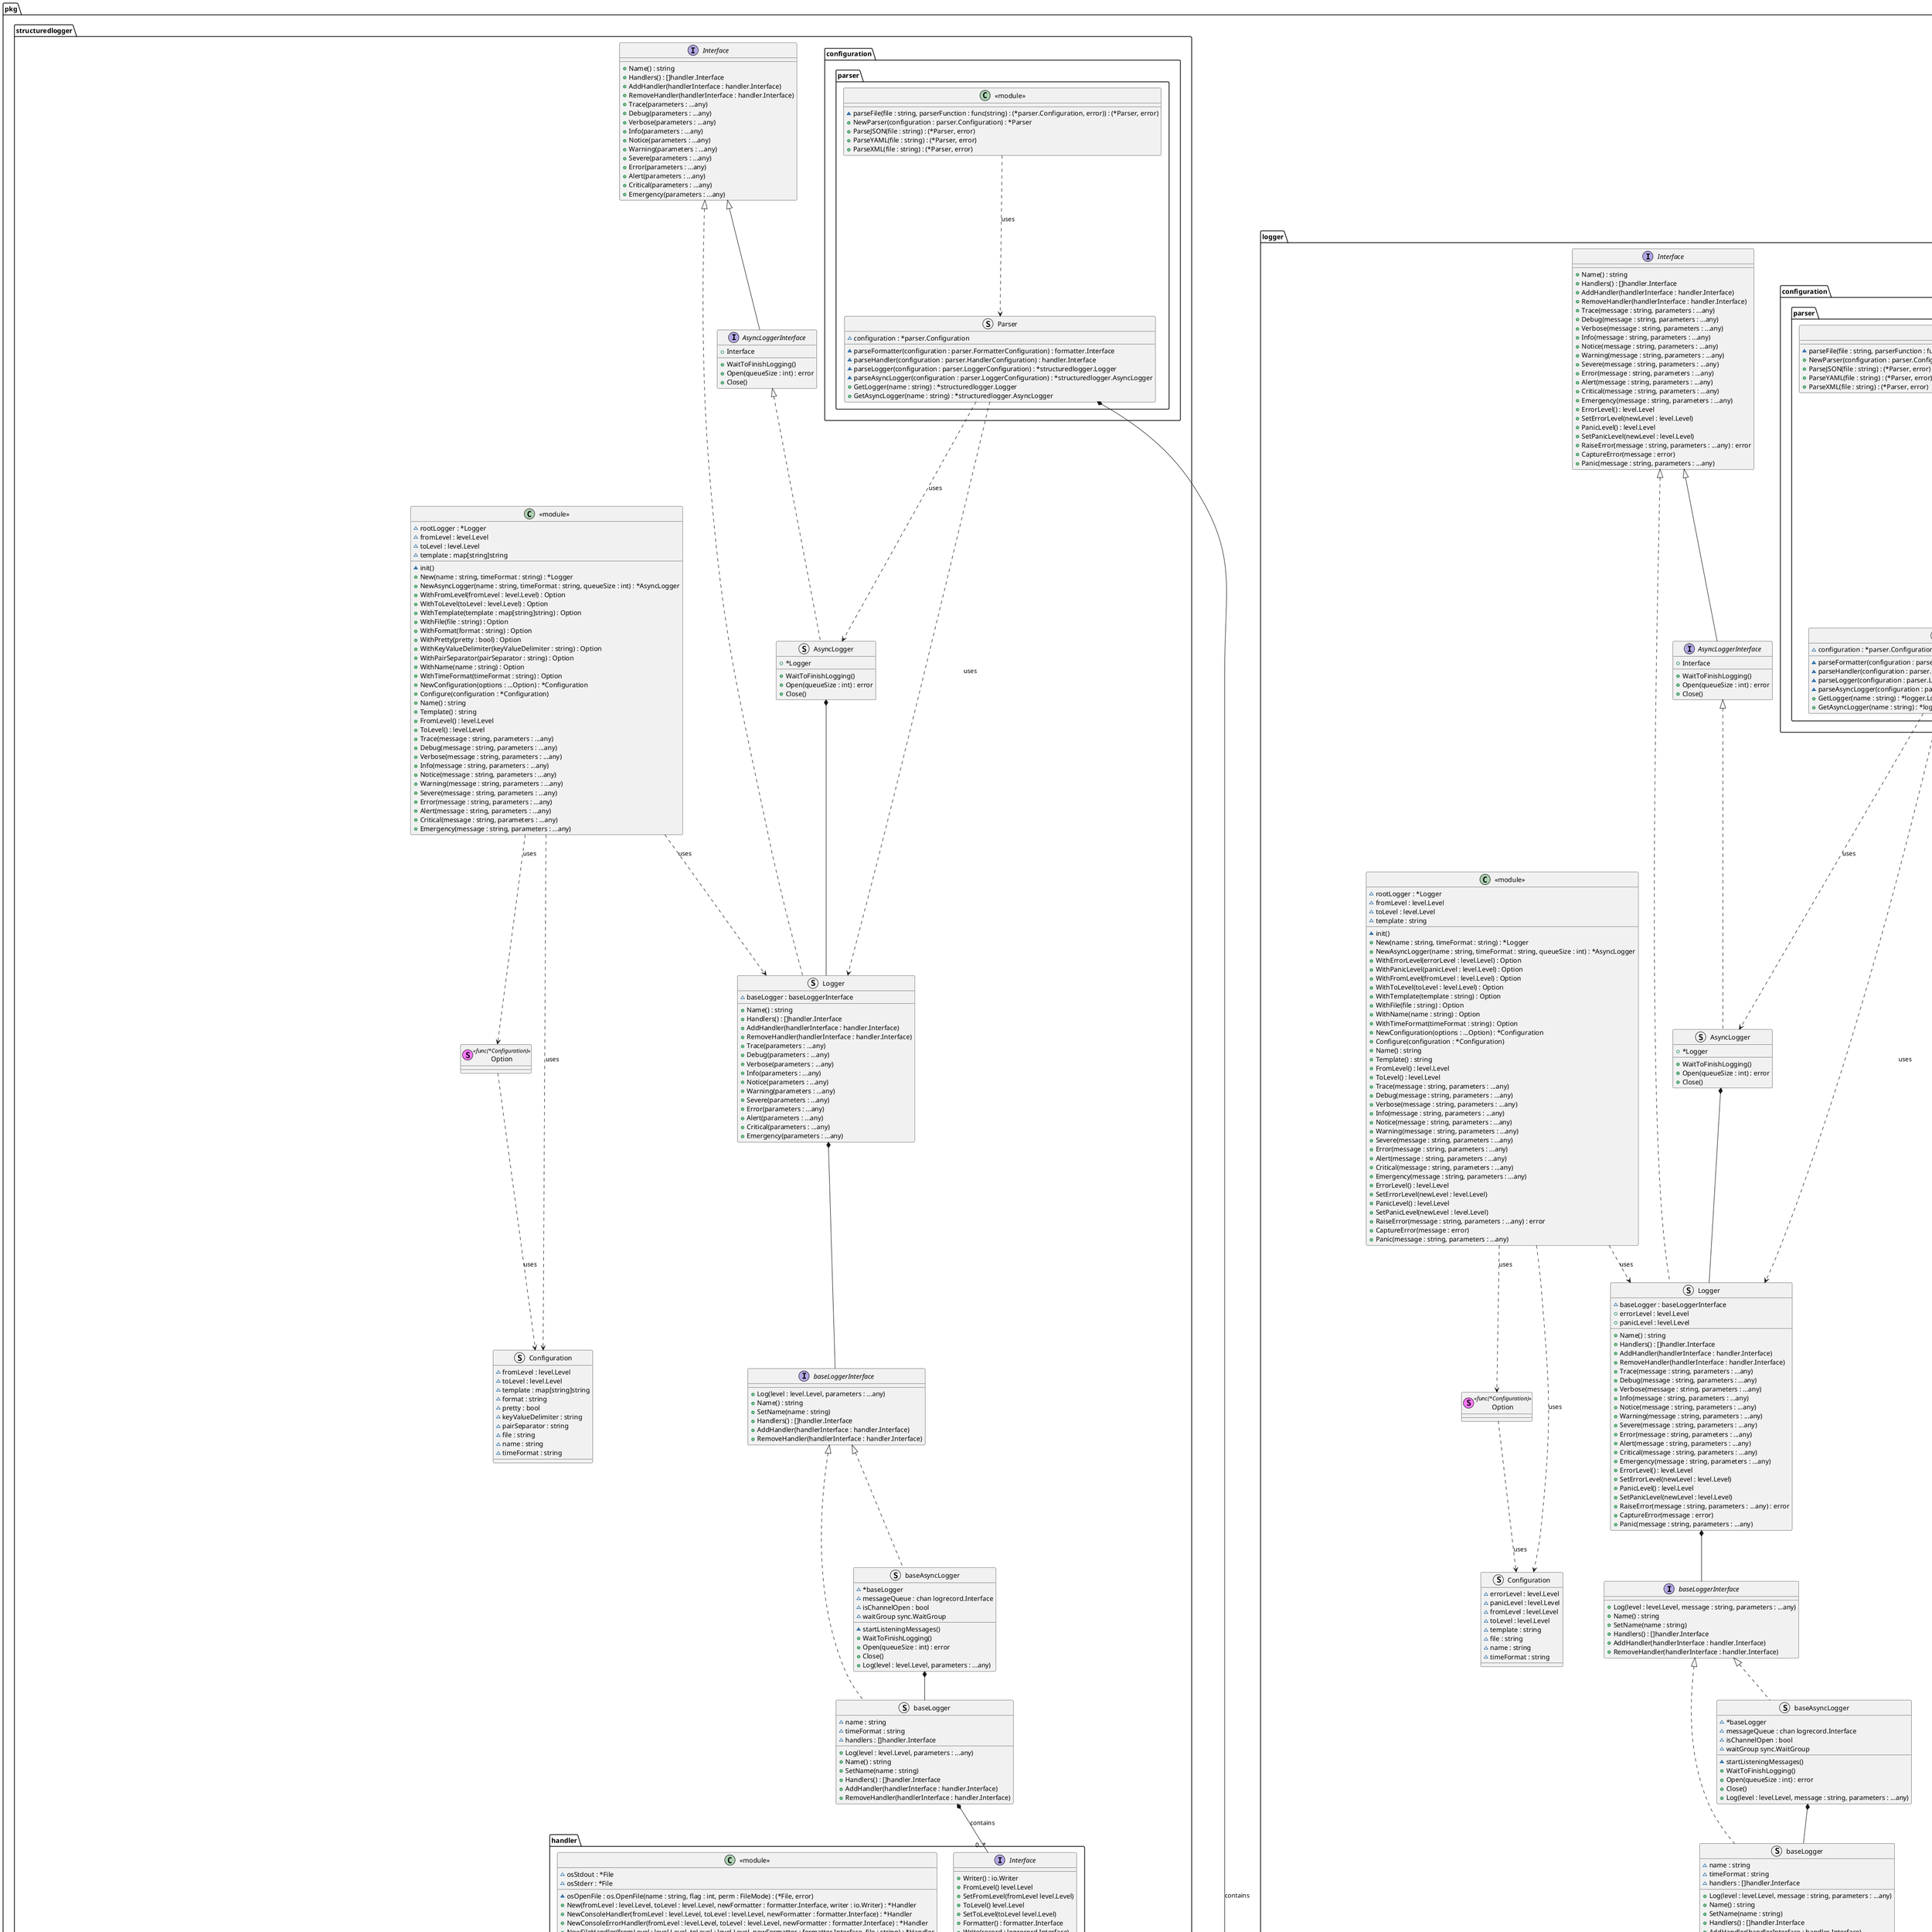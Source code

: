 @startuml
top to bottom direction

package pkg {
    package common {
        package configuration {
            package parser {
                stereotype EscapedString <<string>> {
                    ~ escapeString(value : string) : string
                    + UnmarshalXML(decoder : *xml.Decoder, start : xml.StartElement) : error
                }
                stereotype KeyValue <<map[string]string>> {
                    + UnmarshalXML(decoder : *xml.Decoder, _ : xml.StartElement) : error
                    + MarshalXML(encoder : *xml.Encoder, start : xml.StartElement) : error
                }
                struct TemplateConfiguration {
                    + StringValue : EscapedString
                    + MapValue : KeyValue
                }
                struct FormatterConfiguration {
                    + Type : string
                    + PrettyPrint : bool
                    + KeyValueDelimiter : string
                    + PairSeparator : string
                    + Template : TemplateConfiguration
                }
                struct HandlerConfiguration {
                    + Type : string
                    + FromLevel : string
                    + ToLevel : string
                    + File : string
                    + Formatter : FormatterConfiguration
                }
                struct LoggerConfiguration {
                    + Name : string
                    + TimeFormat : string
                    + ErrorLevel : string
                    + PanicLevel : string
                    + MessageQueueSize : int
                    + Handlers : []HandlerConfiguration
                }
                struct Configuration {
                    + Loggers : []LoggerConfiguration
                }
                class "<<module>>" {
                    ~ readFile : func(name : string) : ([]byte, error)
                    ~ readFromFile(path : string, unmarshal : func([]byte, any) : error) : (*Configuration, error)
                    + ReadFromJSON(path : string) : (*Configuration, error)
                    + ReadFromYAML(path : string) : (*Configuration, error)
                    + ReadFromXML(path : string) : (*Configuration, error)
                }
                TemplateConfiguration "1" *-- "1" EscapedString : contains
                TemplateConfiguration "1" *-- "1" KeyValue : contains
                FormatterConfiguration "1" *-- "1" TemplateConfiguration : contains
                HandlerConfiguration "1" *-- "1" FormatterConfiguration : contains
                LoggerConfiguration "1" *-- "many" HandlerConfiguration : contains
                Configuration "1" *-- "many" LoggerConfiguration : contains
                "<<module>>" ..> Configuration : uses
            }
        }
        package formatter {
            class "<<module>>" {
                + ParseKey(key : string, record : logrecord.Interface) : interface{}
            }
        }
        package handler {
            interface Interface {
                + Writer() : io.Writer
                + SetWriter(writer : io.Writer)
                + FromLevel() level.Level
                + SetFromLevel(fromLevel : level.Level)
                + ToLevel() level.Level
                + SetToLevel(toLevel : level.Level)
            }
            struct Handler implements Interface {
                ~ fromLevel : level.Level
                ~ toLevel : level.Level
                ~ writer : io.Writer
                + ConsoleSupportsANSIColors : func() : bool
                + Writer() : io.Writer
                + SetWriter(writer : io.Writer)
                + FromLevel() : level.Level
                + SetFromLevel(fromLevel : level.Level)
                + ToLevel() : level.Level
                + SetToLevel(toLevel : level.Level)
            }
            class "<<module>>" {
                + New(fromLevel : level.Level, toLevel : level.Level, writer : io.Writer) : *Handler
                ~ consoleSupportsANSIColors() : bool
            }
            "<<module>>" ..> Handler : uses
        }
        package level {
            stereotype Level <<int>> {
                + String() : string
                + DigitRepresentation() : int
                + Next() : Level
                + Previous() : Level
            }
            class "<<module>>" {
                ~ mapping : map[Level]string
                + All : level.Level
                + Trace : level.Level
                + Debug : level.Level
                + Verbose : level.Level
                + Info : level.Level
                + Notice : level.Level
                + Warning : level.Level
                + Severe : level.Level
                + Error : level.Level
                + Alert : level.Level
                + Critical : level.Level
                + Emergency : level.Level
                + Null : level.Level
            }
            "<<module>>" ..> Level : uses
        }
        package logrecord {
            interface Interface {
                + Name() : string
                + Time() : string
                + Timestamp() : int64
                + Level() : level.Level
                + FileName() : string
                + FileLine() : int
            }
            struct LogRecord implements Interface {
                ~ name : string
                ~ timeFormat : string
                ~ timestamp : time.Time
                ~ level : level.Level
                ~ fileName : string
                ~ fileLine : int
                + Name() : string
                + Time() : string
                + Timestamp() : int64
                + Level() : level.Level
                + FileName() : string
                + FileLine() : int
            }
            class "<<module>>" {
                + New(name : string, level : level.Level, timeFormat : string, skipCaller : int) : *LogRecord
            }

            "<<module>>" ..> LogRecord : uses
        }
    }
    package logger {
        package configuration {
            package parser {
                struct Parser {
                    ~ configuration : *parser.Configuration
                    ~ parseFormatter(configuration : parser.FormatterConfiguration) : formatter.Interface
                    ~ parseHandler(configuration : parser.HandlerConfiguration) : handler.Interface
                    ~ parseLogger(configuration : parser.LoggerConfiguration) : *logger.Logger
                    ~ parseAsyncLogger(configuration : parser.LoggerConfiguration) : *logger.AsyncLogger
                    + GetLogger(name : string) : *logger.Logger
                    + GetAsyncLogger(name : string) : *logger.AsyncLogger
                }
                class "<<module>>" {
                    ~ parseFile(file : string, parserFunction : func(string) : (*parser.Configuration, error)) : (*Parser, error)
                    + NewParser(configuration : parser.Configuration) : *Parser
                    + ParseJSON(file : string) : (*Parser, error)
                    + ParseYAML(file : string) : (*Parser, error)
                    + ParseXML(file : string) : (*Parser, error)
                }
                "<<module>>" ..> Parser : uses
            }
        }
        package formatter {
            interface Interface {
                + Template() : string
                + Format(record : logrecord.Interface, colored : bool) : string
            }

            struct Formatter implements Interface {
                ~ template : string
                + IsEqual(anotherFormatter : *Formatter) : bool
                + Template() : string
                + Format(record : logrecord.Interface, colored : bool) : string
            }

            class "<<module>>" {
                ~ logLevelColors : map[level.Level]string
                ~ resetColor : string
                + New(template : string) : *Formatter
            }

            "<<module>>" ..> Formatter : uses
        }
        package handler {
            interface Interface {
                + Writer() : io.Writer
                + FromLevel() level.Level
                + SetFromLevel(fromLevel level.Level)
                + ToLevel() level.Level
                + SetToLevel(toLevel level.Level)
                + Formatter() : formatter.Interface
                + Write(record : logrecord.Interface)
            }
            struct Handler implements Interface {
                ~ *handler.Handler
                ~ formatter : formatter.Interface
                + Writer() : io.Writer
                + FromLevel() : level.Level
                + SetLevel(level : level.Level)
                + ToLevel() : level.Level
                + SetToLevel(level : level.Level)
                + Formatter() : formatter.Interface
                + Write(record : logrecord.Interface)
            }
            class "<<module>>" {
                ~ osOpenFile : os.OpenFile(name : string, flag : int, perm : FileMode) : (*File, error)
                ~ osStdout : *File
                ~ osStderr : *File
                + New(fromLevel : level.Level, toLevel : level.Level, newFormatter : formatter.Interface, writer : io.Writer, errorWriter : io.Writer) : *Handler
                + NewConsoleHandler(fromLevel : level.Level, toLevel : level.Level, newFormatter : formatter.Interface) : *Handler
                + NewConsoleErrorHandler(fromLevel : level.Level, toLevel : level.Level, newFormatter : formatter.Interface) : *Handler
                + NewFileHandler(fromLevel : level.Level, toLevel : level.Level, newFormatter : formatter.Interface, file : string) : *Handler
                ~ consoleSupportsANSIColors() : bool
            }

            "<<module>>" ..> Handler : uses
        }
        package logrecord {
            interface Interface {
                + Name() : string
                + Time() : string
                + Timestamp() : int64
                + Level() : level.Level
                + FileName() : string
                + FileLine() : int
                + Message() : string
            }
            struct LogRecord implements Interface {
                ~ *logrecord.LogRecord
                ~ message : string
                + Name() : string
                + Time() : string
                + Timestamp() : int64
                + Level() : level.Level
                + FileName() : string
                + FileLine() : int
                + Message() : string
            }
            class "<<module>>" {
                + New(name : string, level : level.Level, timeFormat : string, message : string, parameters : []any, skipCaller : int) : *LogRecord
            }

            "<<module>>" ..> LogRecord : uses
        }
        interface baseLoggerInterface {
            + Log(level : level.Level, message : string, parameters : ...any)
            + Name() : string
            + SetName(name : string)
            + Handlers() : []handler.Interface
            + AddHandler(handlerInterface : handler.Interface)
            + RemoveHandler(handlerInterface : handler.Interface)
        }
        struct baseLogger implements baseLoggerInterface {
            ~ name : string
            ~ timeFormat : string
            ~ handlers : []handler.Interface
            + Log(level : level.Level, message : string, parameters : ...any)
            + Name() : string
            + SetName(name : string)
            + Handlers() : []handler.Interface
            + AddHandler(handlerInterface : handler.Interface)
            + RemoveHandler(handlerInterface : handler.Interface)
        }
        interface Interface {
            + Name() : string
            + Handlers() : []handler.Interface
            + AddHandler(handlerInterface : handler.Interface)
            + RemoveHandler(handlerInterface : handler.Interface)
            + Trace(message : string, parameters : ...any)
            + Debug(message : string, parameters : ...any)
            + Verbose(message : string, parameters : ...any)
            + Info(message : string, parameters : ...any)
            + Notice(message : string, parameters : ...any)
            + Warning(message : string, parameters : ...any)
            + Severe(message : string, parameters : ...any)
            + Error(message : string, parameters : ...any)
            + Alert(message : string, parameters : ...any)
            + Critical(message : string, parameters : ...any)
            + Emergency(message : string, parameters : ...any)
            + ErrorLevel() : level.Level
            + SetErrorLevel(newLevel : level.Level)
            + PanicLevel() : level.Level
            + SetPanicLevel(newLevel : level.Level)
            + RaiseError(message : string, parameters : ...any) : error
            + CaptureError(message : error)
            + Panic(message : string, parameters : ...any)
        }
        struct Logger implements Interface {
            ~ baseLogger : baseLoggerInterface
            + errorLevel : level.Level
            + panicLevel : level.Level
            + Name() : string
            + Handlers() : []handler.Interface
            + AddHandler(handlerInterface : handler.Interface)
            + RemoveHandler(handlerInterface : handler.Interface)
            + Trace(message : string, parameters : ...any)
            + Debug(message : string, parameters : ...any)
            + Verbose(message : string, parameters : ...any)
            + Info(message : string, parameters : ...any)
            + Notice(message : string, parameters : ...any)
            + Warning(message : string, parameters : ...any)
            + Severe(message : string, parameters : ...any)
            + Error(message : string, parameters : ...any)
            + Alert(message : string, parameters : ...any)
            + Critical(message : string, parameters : ...any)
            + Emergency(message : string, parameters : ...any)
            + ErrorLevel() : level.Level
            + SetErrorLevel(newLevel : level.Level)
            + PanicLevel() : level.Level
            + SetPanicLevel(newLevel : level.Level)
            + RaiseError(message : string, parameters : ...any) : error
            + CaptureError(message : error)
            + Panic(message : string, parameters : ...any)
        }
        struct baseAsyncLogger implements baseLoggerInterface {
            ~ *baseLogger
            ~ messageQueue : chan logrecord.Interface
            ~ isChannelOpen : bool
            ~ waitGroup sync.WaitGroup
            ~ startListeningMessages()
            + WaitToFinishLogging()
            + Open(queueSize : int) : error
            + Close()
            + Log(level : level.Level, message : string, parameters : ...any)
        }
        interface AsyncLoggerInterface extends Interface {
            + Interface
            + WaitToFinishLogging()
            + Open(queueSize : int) : error
            + Close()
        }
        struct AsyncLogger implements AsyncLoggerInterface {
            + *Logger
            + WaitToFinishLogging()
            + Open(queueSize : int) : error
            + Close()
        }
        struct Configuration {
            ~ errorLevel : level.Level
            ~ panicLevel : level.Level
            ~ fromLevel : level.Level
            ~ toLevel : level.Level
            ~ template : string
            ~ file : string
            ~ name : string
            ~ timeFormat : string
        }
        stereotype Option <<func(*Configuration)>> {}
        class "<<module>>" {
            ~ rootLogger : *Logger
            ~ fromLevel : level.Level
            ~ toLevel : level.Level
            ~ template : string
            ~ init()
            + New(name : string, timeFormat : string) : *Logger
            + NewAsyncLogger(name : string, timeFormat : string, queueSize : int) : *AsyncLogger
            + WithErrorLevel(errorLevel : level.Level) : Option
            + WithPanicLevel(panicLevel : level.Level) : Option
            + WithFromLevel(fromLevel : level.Level) : Option
            + WithToLevel(toLevel : level.Level) : Option
            + WithTemplate(template : string) : Option
            + WithFile(file : string) : Option
            + WithName(name : string) : Option
            + WithTimeFormat(timeFormat : string) : Option
            + NewConfiguration(options : ...Option) : *Configuration
            + Configure(configuration : *Configuration)
            + Name() : string
            + Template() : string
            + FromLevel() : level.Level
            + ToLevel() : level.Level
            + Trace(message : string, parameters : ...any)
            + Debug(message : string, parameters : ...any)
            + Verbose(message : string, parameters : ...any)
            + Info(message : string, parameters : ...any)
            + Notice(message : string, parameters : ...any)
            + Warning(message : string, parameters : ...any)
            + Severe(message : string, parameters : ...any)
            + Error(message : string, parameters : ...any)
            + Alert(message : string, parameters : ...any)
            + Critical(message : string, parameters : ...any)
            + Emergency(message : string, parameters : ...any)
            + ErrorLevel() : level.Level
            + SetErrorLevel(newLevel : level.Level)
            + PanicLevel() : level.Level
            + SetPanicLevel(newLevel : level.Level)
            + RaiseError(message : string, parameters : ...any) : error
            + CaptureError(message : error)
            + Panic(message : string, parameters : ...any)
        }

        baseAsyncLogger *-- baseLogger
        Logger *-- baseLoggerInterface
        AsyncLogger *-- Logger
        "<<module>>" ..> Logger : uses
        "<<module>>" ..> Option : uses
        "<<module>>" ..> Configuration : uses
        Option ..> Configuration : uses
    }
    package structuredlogger {
        package configuration {
            package parser {
                struct Parser {
                    ~ configuration : *parser.Configuration
                    ~ parseFormatter(configuration : parser.FormatterConfiguration) : formatter.Interface
                    ~ parseHandler(configuration : parser.HandlerConfiguration) : handler.Interface
                    ~ parseLogger(configuration : parser.LoggerConfiguration) : *structuredlogger.Logger
                    ~ parseAsyncLogger(configuration : parser.LoggerConfiguration) : *structuredlogger.AsyncLogger
                    + GetLogger(name : string) : *structuredlogger.Logger
                    + GetAsyncLogger(name : string) : *structuredlogger.AsyncLogger
                }
                class "<<module>>" {
                    ~ parseFile(file : string, parserFunction : func(string) : (*parser.Configuration, error)) : (*Parser, error)
                    + NewParser(configuration : parser.Configuration) : *Parser
                    + ParseJSON(file : string) : (*Parser, error)
                    + ParseYAML(file : string) : (*Parser, error)
                    + ParseXML(file : string) : (*Parser, error)
                }
                "<<module>>" ..> Parser : uses
            }
        }
        package formatter {
            struct baseFormatter {
                ~ template : map[string]string
                + Template() : map[string]string
                + Format(record : logrecord.Interface) : map[string]interface{}
            }

            interface Interface {
                + Template() : string
                + Format(record : logrecord.Interface, colored : bool) : string
            }

            struct JSONFormatter implements Interface {
                ~ baseFormatter : baseInterface
                ~ pretty : bool
                + Template() : string
                + Format(record : logrecord.Interface, colored : bool) : string
            }

            struct KeyValueFormatter implements Interface {
                ~ baseFormatter : baseInterface
                ~ keyValueDelimiter : string
                ~ pairSeparator : string
                + Template() : string
                + Format(record : logrecord.Interface, colored : bool) : string
            }

            class "<<module>>" {
                ~ logLevelColors : map[level.Level]string
                ~ resetColor : string
                + NewJSON(template : map[string]string, pretty : bool) : *JSONFormatter
                + NewKeyValue(template : map[string]string, keyValueDelimiter : string, pairSeparator : string) : *KeyValueFormatter
            }

            JSONFormatter *-- baseFormatter : contains
            KeyValueFormatter *-- baseFormatter : contains
            "<<module>>" ..> JSONFormatter : uses
            "<<module>>" ..> KeyValueFormatter : uses
        }
        package handler {
            interface Interface {
                + Writer() : io.Writer
                + FromLevel() level.Level
                + SetFromLevel(fromLevel level.Level)
                + ToLevel() level.Level
                + SetToLevel(toLevel level.Level)
                + Formatter() : formatter.Interface
                + Write(record : logrecord.Interface)
            }

            struct Handler implements Interface {
                ~ *handler.Handler
                ~ formatter : formatter.Interface
                + Writer() : io.Writer
                + FromLevel() : level.Level
                + SetLevel(level : level.Level)
                + ToLevel() : level.Level
                + SetToLevel(level : level.Level)
                + Formatter() : formatter.Interface
                + Write(record : logrecord.Interface)
            }

            class "<<module>>" {
                ~ osOpenFile : os.OpenFile(name : string, flag : int, perm : FileMode) : (*File, error)
                ~ osStdout : *File
                ~ osStderr : *File
                + New(fromLevel : level.Level, toLevel : level.Level, newFormatter : formatter.Interface, writer : io.Writer) : *Handler
                + NewConsoleHandler(fromLevel : level.Level, toLevel : level.Level, newFormatter : formatter.Interface) : *Handler
                + NewConsoleErrorHandler(fromLevel : level.Level, toLevel : level.Level, newFormatter : formatter.Interface) : *Handler
                + NewFileHandler(fromLevel : level.Level, toLevel : level.Level, newFormatter : formatter.Interface, file : string) : *Handler
            }

            "<<module>>" ..> Handler : uses
        }
        package logrecord {
            interface Interface {
                + Name() : string
                + Time() : string
                + Timestamp() : int64
                + Level() : level.Level
                + FileName() : string
                + FileLine() : int
                + Parameters() : map[string]interface{}
            }
            struct LogRecord implements Interface {
                ~ *logrecord.LogRecord
                ~ parameters : map[string]interface{}
                + Name() : string
                + Time() : string
                + Timestamp() : int64
                + Level() : level.Level
                + FileName() : string
                + FileLine() : int
                + Parameters() : map[string]interface{}
            }
            class "<<module>>" {
                + New(name : string, level : level.Level, timeFormat : string, parameters : map[string]interface{}, skipCaller : int) : *LogRecord
            }

            "<<module>>" ..> LogRecord : uses
        }
        interface baseLoggerInterface {
            + Log(level : level.Level, parameters : ...any)
            + Name() : string
            + SetName(name : string)
            + Handlers() : []handler.Interface
            + AddHandler(handlerInterface : handler.Interface)
            + RemoveHandler(handlerInterface : handler.Interface)
        }
        struct baseLogger implements baseLoggerInterface {
            ~ name : string
            ~ timeFormat : string
            ~ handlers : []handler.Interface
            + Log(level : level.Level, parameters : ...any)
            + Name() : string
            + SetName(name : string)
            + Handlers() : []handler.Interface
            + AddHandler(handlerInterface : handler.Interface)
            + RemoveHandler(handlerInterface : handler.Interface)
        }
        interface Interface {
            + Name() : string
            + Handlers() : []handler.Interface
            + AddHandler(handlerInterface : handler.Interface)
            + RemoveHandler(handlerInterface : handler.Interface)
            + Trace(parameters : ...any)
            + Debug(parameters : ...any)
            + Verbose(parameters : ...any)
            + Info(parameters : ...any)
            + Notice(parameters : ...any)
            + Warning(parameters : ...any)
            + Severe(parameters : ...any)
            + Error(parameters : ...any)
            + Alert(parameters : ...any)
            + Critical(parameters : ...any)
            + Emergency(parameters : ...any)
        }
        struct Logger implements Interface {
            ~ baseLogger : baseLoggerInterface
            + Name() : string
            + Handlers() : []handler.Interface
            + AddHandler(handlerInterface : handler.Interface)
            + RemoveHandler(handlerInterface : handler.Interface)
            + Trace(parameters : ...any)
            + Debug(parameters : ...any)
            + Verbose(parameters : ...any)
            + Info(parameters : ...any)
            + Notice(parameters : ...any)
            + Warning(parameters : ...any)
            + Severe(parameters : ...any)
            + Error(parameters : ...any)
            + Alert(parameters : ...any)
            + Critical(parameters : ...any)
            + Emergency(parameters : ...any)
        }
        struct baseAsyncLogger implements baseLoggerInterface {
            ~ *baseLogger
            ~ messageQueue : chan logrecord.Interface
            ~ isChannelOpen : bool
            ~ waitGroup sync.WaitGroup
            ~ startListeningMessages()
            + WaitToFinishLogging()
            + Open(queueSize : int) : error
            + Close()
            + Log(level : level.Level, parameters : ...any)
        }
        interface AsyncLoggerInterface extends Interface {
            + Interface
            + WaitToFinishLogging()
            + Open(queueSize : int) : error
            + Close()
        }
        struct AsyncLogger implements AsyncLoggerInterface {
            + *Logger
            + WaitToFinishLogging()
            + Open(queueSize : int) : error
            + Close()
        }
        struct Configuration {
            ~ fromLevel : level.Level
            ~ toLevel : level.Level
            ~ template : map[string]string
            ~ format : string
            ~ pretty : bool
            ~ keyValueDelimiter : string
            ~ pairSeparator : string
            ~ file : string
            ~ name : string
            ~ timeFormat : string
        }
        stereotype Option <<func(*Configuration)>> {}
        class "<<module>>" {
            ~ rootLogger : *Logger
            ~ fromLevel : level.Level
            ~ toLevel : level.Level
            ~ template : map[string]string
            ~ init()
            + New(name : string, timeFormat : string) : *Logger
            + NewAsyncLogger(name : string, timeFormat : string, queueSize : int) : *AsyncLogger
            + WithFromLevel(fromLevel : level.Level) : Option
            + WithToLevel(toLevel : level.Level) : Option
            + WithTemplate(template : map[string]string) : Option
            + WithFile(file : string) : Option
            + WithFormat(format : string) : Option
            + WithPretty(pretty : bool) : Option
            + WithKeyValueDelimiter(keyValueDelimiter : string) : Option
            + WithPairSeparator(pairSeparator : string) : Option
            + WithName(name : string) : Option
            + WithTimeFormat(timeFormat : string) : Option
            + NewConfiguration(options : ...Option) : *Configuration
            + Configure(configuration : *Configuration)
            + Name() : string
            + Template() : string
            + FromLevel() : level.Level
            + ToLevel() : level.Level
            + Trace(message : string, parameters : ...any)
            + Debug(message : string, parameters : ...any)
            + Verbose(message : string, parameters : ...any)
            + Info(message : string, parameters : ...any)
            + Notice(message : string, parameters : ...any)
            + Warning(message : string, parameters : ...any)
            + Severe(message : string, parameters : ...any)
            + Error(message : string, parameters : ...any)
            + Alert(message : string, parameters : ...any)
            + Critical(message : string, parameters : ...any)
            + Emergency(message : string, parameters : ...any)
        }

        baseAsyncLogger *-- baseLogger
        Logger *-- baseLoggerInterface
        AsyncLogger *-- Logger
        "<<module>>" ..> Logger : uses
        "<<module>>" ..> Option : uses
        "<<module>>" ..> Configuration : uses
        Option ..> Configuration : uses
    }
}

pkg.logger.configuration.parser.Parser *-- pkg.common.configuration.parser.Configuration : contains
pkg.structuredlogger.configuration.parser.Parser *-- pkg.common.configuration.parser.Configuration : contains
pkg.logger.configuration.parser.Parser ..> pkg.logger.Logger : uses
pkg.logger.configuration.parser.Parser ..> pkg.logger.AsyncLogger : uses
pkg.structuredlogger.configuration.parser.Parser ..> pkg.structuredlogger.Logger : uses
pkg.structuredlogger.configuration.parser.Parser ..> pkg.structuredlogger.AsyncLogger : uses
"pkg.common.formatter.<<module>>" ..> "pkg.common.logrecord.Interface" : uses
pkg.common.handler.Handler *-- pkg.common.level.Level : contains
pkg.logger.handler.Handler *-- pkg.common.handler.Handler : contains
pkg.logger.handler.Handler *-- pkg.logger.formatter.Interface : contains
pkg.logger.baseLogger *-- "0..*" pkg.logger.handler.Interface : contains
pkg.logger.formatter.Formatter ..> "pkg.common.formatter.<<module>>" : uses
pkg.structuredlogger.handler.Handler *-- pkg.common.handler.Handler : contains
pkg.structuredlogger.handler.Handler *-- pkg.structuredlogger.formatter.Interface : contains
pkg.structuredlogger.baseLogger *-- "0..*" pkg.structuredlogger.handler.Interface : contains
pkg.structuredlogger.formatter.baseFormatter ..> "pkg.common.formatter.<<module>>" : uses
pkg.logger.logrecord.LogRecord *-- "pkg.common.logrecord.LogRecord" : contains
pkg.structuredlogger.logrecord.LogRecord *-- "pkg.common.logrecord.LogRecord" : contains
pkg.logger.handler.Handler ..> pkg.logger.logrecord.Interface : uses
pkg.structuredlogger.handler.Handler ..> pkg.structuredlogger.logrecord.Interface : uses


@enduml